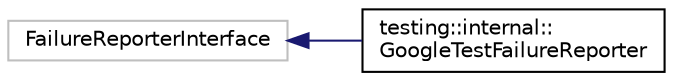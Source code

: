 digraph "Graphical Class Hierarchy"
{
  edge [fontname="Helvetica",fontsize="10",labelfontname="Helvetica",labelfontsize="10"];
  node [fontname="Helvetica",fontsize="10",shape=record];
  rankdir="LR";
  Node782 [label="FailureReporterInterface",height=0.2,width=0.4,color="grey75", fillcolor="white", style="filled"];
  Node782 -> Node0 [dir="back",color="midnightblue",fontsize="10",style="solid",fontname="Helvetica"];
  Node0 [label="testing::internal::\lGoogleTestFailureReporter",height=0.2,width=0.4,color="black", fillcolor="white", style="filled",URL="$classtesting_1_1internal_1_1GoogleTestFailureReporter.html"];
}
